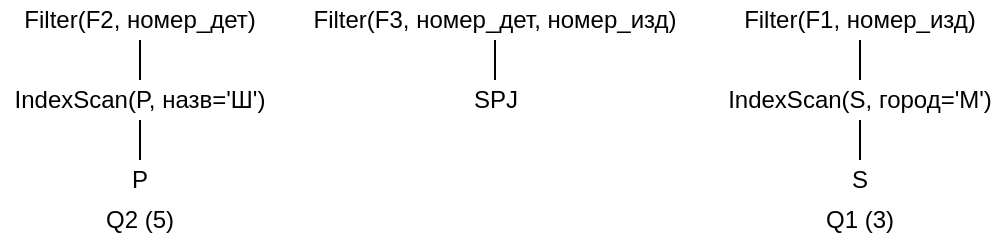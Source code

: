<mxfile version="13.10.4" type="github">
  <diagram id="8R8N_Ucg_ZNDHbu_9EP2" name="Page-1">
    <mxGraphModel dx="782" dy="380" grid="1" gridSize="10" guides="1" tooltips="1" connect="1" arrows="1" fold="1" page="1" pageScale="1" pageWidth="1169" pageHeight="1654" math="0" shadow="0">
      <root>
        <mxCell id="0" />
        <mxCell id="1" parent="0" />
        <mxCell id="scsJxNfuDy6-oNJN1naP-10" style="edgeStyle=orthogonalEdgeStyle;rounded=0;orthogonalLoop=1;jettySize=auto;html=1;exitX=0.5;exitY=0;exitDx=0;exitDy=0;entryX=0.5;entryY=1;entryDx=0;entryDy=0;endArrow=none;endFill=0;" edge="1" parent="1" source="scsJxNfuDy6-oNJN1naP-4" target="scsJxNfuDy6-oNJN1naP-9">
          <mxGeometry relative="1" as="geometry" />
        </mxCell>
        <mxCell id="scsJxNfuDy6-oNJN1naP-4" value="P" style="text;html=1;strokeColor=none;fillColor=none;align=center;verticalAlign=middle;whiteSpace=wrap;rounded=0;" vertex="1" parent="1">
          <mxGeometry x="360" y="280" width="40" height="20" as="geometry" />
        </mxCell>
        <mxCell id="scsJxNfuDy6-oNJN1naP-7" value="Q2 (5)" style="text;html=1;strokeColor=none;fillColor=none;align=center;verticalAlign=middle;whiteSpace=wrap;rounded=0;" vertex="1" parent="1">
          <mxGeometry x="360" y="300" width="40" height="20" as="geometry" />
        </mxCell>
        <mxCell id="scsJxNfuDy6-oNJN1naP-14" style="edgeStyle=orthogonalEdgeStyle;rounded=0;orthogonalLoop=1;jettySize=auto;html=1;exitX=0.5;exitY=0;exitDx=0;exitDy=0;entryX=0.5;entryY=1;entryDx=0;entryDy=0;endArrow=none;endFill=0;" edge="1" parent="1" source="scsJxNfuDy6-oNJN1naP-9" target="scsJxNfuDy6-oNJN1naP-11">
          <mxGeometry relative="1" as="geometry" />
        </mxCell>
        <mxCell id="scsJxNfuDy6-oNJN1naP-9" value="IndexScan(P, назв=&#39;Ш&#39;)" style="text;html=1;strokeColor=none;fillColor=none;align=center;verticalAlign=middle;whiteSpace=wrap;rounded=0;" vertex="1" parent="1">
          <mxGeometry x="310" y="240" width="140" height="20" as="geometry" />
        </mxCell>
        <mxCell id="scsJxNfuDy6-oNJN1naP-11" value="Filter(F2, номер_дет)" style="text;html=1;strokeColor=none;fillColor=none;align=center;verticalAlign=middle;whiteSpace=wrap;rounded=0;" vertex="1" parent="1">
          <mxGeometry x="320" y="200" width="120" height="20" as="geometry" />
        </mxCell>
        <mxCell id="scsJxNfuDy6-oNJN1naP-16" value="SPJ" style="text;html=1;strokeColor=none;fillColor=none;align=center;verticalAlign=middle;whiteSpace=wrap;rounded=0;" vertex="1" parent="1">
          <mxGeometry x="537.5" y="240" width="40" height="20" as="geometry" />
        </mxCell>
        <mxCell id="scsJxNfuDy6-oNJN1naP-18" style="edgeStyle=orthogonalEdgeStyle;rounded=0;orthogonalLoop=1;jettySize=auto;html=1;exitX=0.5;exitY=0;exitDx=0;exitDy=0;entryX=0.5;entryY=1;entryDx=0;entryDy=0;endArrow=none;endFill=0;" edge="1" parent="1" source="scsJxNfuDy6-oNJN1naP-16" target="scsJxNfuDy6-oNJN1naP-20">
          <mxGeometry relative="1" as="geometry">
            <mxPoint x="525" y="210" as="sourcePoint" />
          </mxGeometry>
        </mxCell>
        <mxCell id="scsJxNfuDy6-oNJN1naP-20" value="Filter(F3, номер_дет, номер_изд)" style="text;html=1;strokeColor=none;fillColor=none;align=center;verticalAlign=middle;whiteSpace=wrap;rounded=0;" vertex="1" parent="1">
          <mxGeometry x="465" y="200" width="185" height="20" as="geometry" />
        </mxCell>
        <mxCell id="scsJxNfuDy6-oNJN1naP-21" style="edgeStyle=orthogonalEdgeStyle;rounded=0;orthogonalLoop=1;jettySize=auto;html=1;exitX=0.5;exitY=0;exitDx=0;exitDy=0;entryX=0.5;entryY=1;entryDx=0;entryDy=0;endArrow=none;endFill=0;" edge="1" parent="1" source="scsJxNfuDy6-oNJN1naP-22" target="scsJxNfuDy6-oNJN1naP-25">
          <mxGeometry relative="1" as="geometry" />
        </mxCell>
        <mxCell id="scsJxNfuDy6-oNJN1naP-22" value="S" style="text;html=1;strokeColor=none;fillColor=none;align=center;verticalAlign=middle;whiteSpace=wrap;rounded=0;" vertex="1" parent="1">
          <mxGeometry x="720" y="280" width="40" height="20" as="geometry" />
        </mxCell>
        <mxCell id="scsJxNfuDy6-oNJN1naP-23" value="Q1 (3)" style="text;html=1;strokeColor=none;fillColor=none;align=center;verticalAlign=middle;whiteSpace=wrap;rounded=0;" vertex="1" parent="1">
          <mxGeometry x="720" y="300" width="40" height="20" as="geometry" />
        </mxCell>
        <mxCell id="scsJxNfuDy6-oNJN1naP-24" style="edgeStyle=orthogonalEdgeStyle;rounded=0;orthogonalLoop=1;jettySize=auto;html=1;exitX=0.5;exitY=0;exitDx=0;exitDy=0;entryX=0.5;entryY=1;entryDx=0;entryDy=0;endArrow=none;endFill=0;" edge="1" parent="1" source="scsJxNfuDy6-oNJN1naP-25" target="scsJxNfuDy6-oNJN1naP-26">
          <mxGeometry relative="1" as="geometry" />
        </mxCell>
        <mxCell id="scsJxNfuDy6-oNJN1naP-25" value="IndexScan(S, город=&#39;М&#39;)" style="text;html=1;strokeColor=none;fillColor=none;align=center;verticalAlign=middle;whiteSpace=wrap;rounded=0;" vertex="1" parent="1">
          <mxGeometry x="670" y="240" width="140" height="20" as="geometry" />
        </mxCell>
        <mxCell id="scsJxNfuDy6-oNJN1naP-26" value="Filter(F1, номер_изд)" style="text;html=1;strokeColor=none;fillColor=none;align=center;verticalAlign=middle;whiteSpace=wrap;rounded=0;" vertex="1" parent="1">
          <mxGeometry x="680" y="200" width="120" height="20" as="geometry" />
        </mxCell>
      </root>
    </mxGraphModel>
  </diagram>
</mxfile>
